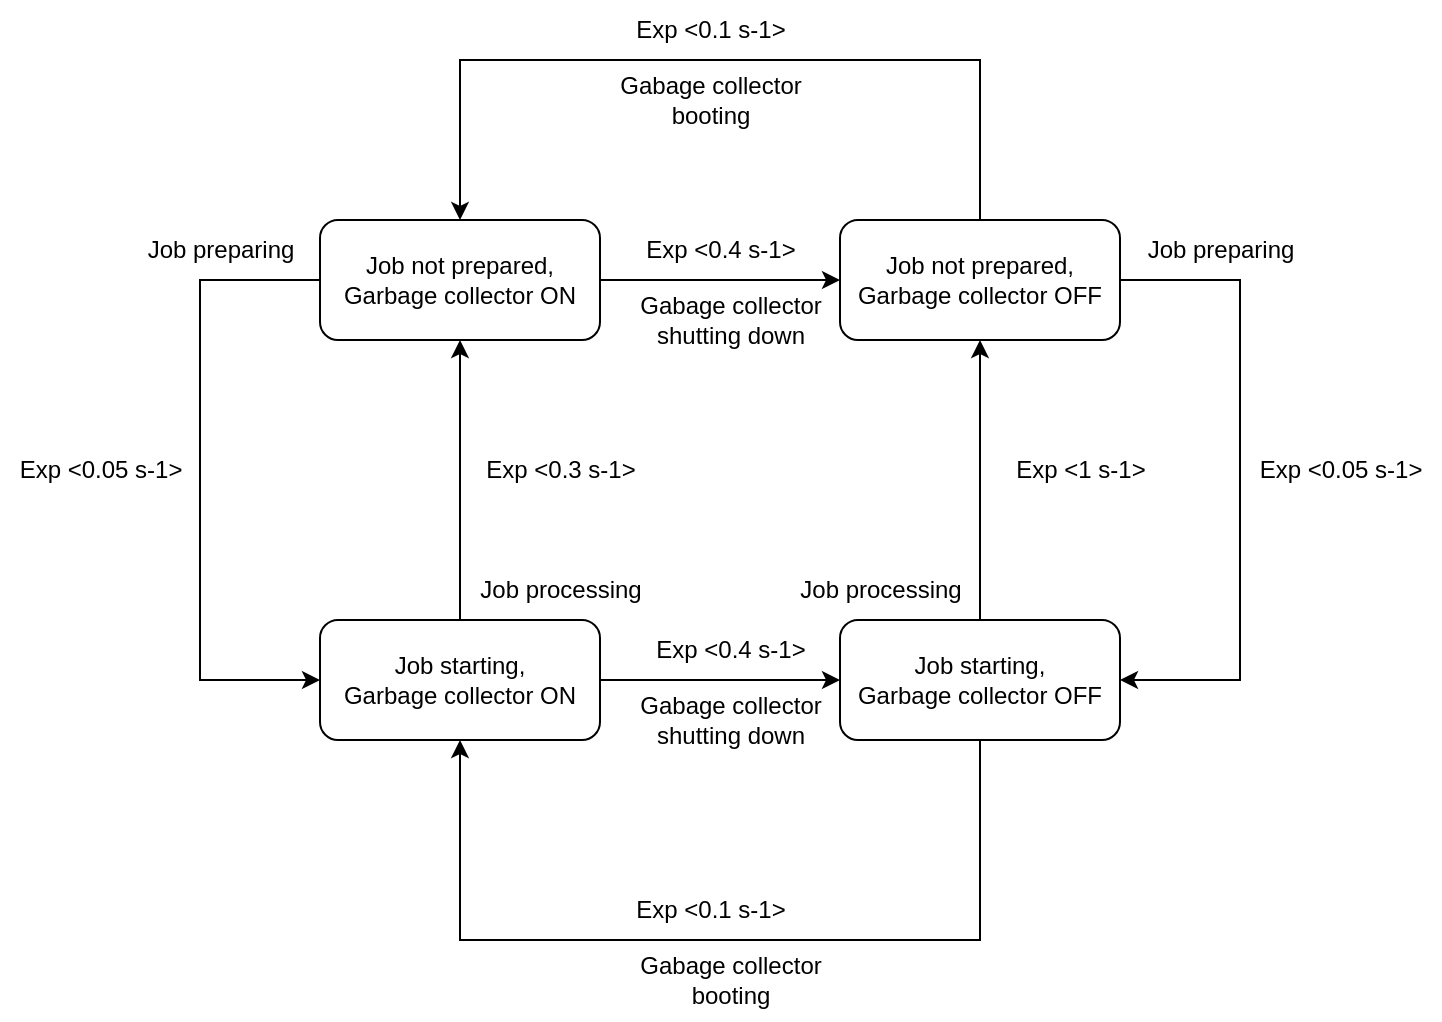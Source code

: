 <mxfile version="20.3.0" type="device"><diagram id="4E6XOyxuxo8X5y9IPj7y" name="Pagina-4"><mxGraphModel dx="2489" dy="865" grid="1" gridSize="10" guides="1" tooltips="1" connect="1" arrows="1" fold="1" page="1" pageScale="1" pageWidth="827" pageHeight="1169" math="0" shadow="0"><root><mxCell id="0"/><mxCell id="1" parent="0"/><mxCell id="58V7W-2LZyLeeuZuZ330-3" value="" style="edgeStyle=orthogonalEdgeStyle;rounded=0;orthogonalLoop=1;jettySize=auto;html=1;" parent="1" source="58V7W-2LZyLeeuZuZ330-1" target="58V7W-2LZyLeeuZuZ330-2" edge="1"><mxGeometry relative="1" as="geometry"/></mxCell><mxCell id="58V7W-2LZyLeeuZuZ330-15" style="edgeStyle=orthogonalEdgeStyle;rounded=0;orthogonalLoop=1;jettySize=auto;html=1;" parent="1" source="58V7W-2LZyLeeuZuZ330-1" target="58V7W-2LZyLeeuZuZ330-6" edge="1"><mxGeometry relative="1" as="geometry"><Array as="points"><mxPoint x="80" y="150"/><mxPoint x="80" y="350"/></Array></mxGeometry></mxCell><mxCell id="58V7W-2LZyLeeuZuZ330-1" value="Job not prepared,&lt;br&gt;Garbage collector ON" style="rounded=1;whiteSpace=wrap;html=1;" parent="1" vertex="1"><mxGeometry x="140" y="120" width="140" height="60" as="geometry"/></mxCell><mxCell id="58V7W-2LZyLeeuZuZ330-4" style="edgeStyle=orthogonalEdgeStyle;rounded=0;orthogonalLoop=1;jettySize=auto;html=1;" parent="1" source="58V7W-2LZyLeeuZuZ330-2" target="58V7W-2LZyLeeuZuZ330-1" edge="1"><mxGeometry relative="1" as="geometry"><Array as="points"><mxPoint x="470" y="40"/><mxPoint x="210" y="40"/></Array></mxGeometry></mxCell><mxCell id="58V7W-2LZyLeeuZuZ330-17" style="edgeStyle=orthogonalEdgeStyle;rounded=0;orthogonalLoop=1;jettySize=auto;html=1;" parent="1" source="58V7W-2LZyLeeuZuZ330-2" target="58V7W-2LZyLeeuZuZ330-8" edge="1"><mxGeometry relative="1" as="geometry"><Array as="points"><mxPoint x="600" y="150"/><mxPoint x="600" y="350"/></Array></mxGeometry></mxCell><mxCell id="58V7W-2LZyLeeuZuZ330-2" value="Job not prepared,&lt;br&gt;Garbage collector OFF" style="whiteSpace=wrap;html=1;rounded=1;" parent="1" vertex="1"><mxGeometry x="400" y="120" width="140" height="60" as="geometry"/></mxCell><mxCell id="58V7W-2LZyLeeuZuZ330-5" value="" style="edgeStyle=orthogonalEdgeStyle;rounded=0;orthogonalLoop=1;jettySize=auto;html=1;" parent="1" source="58V7W-2LZyLeeuZuZ330-6" target="58V7W-2LZyLeeuZuZ330-8" edge="1"><mxGeometry relative="1" as="geometry"/></mxCell><mxCell id="58V7W-2LZyLeeuZuZ330-14" style="edgeStyle=orthogonalEdgeStyle;rounded=0;orthogonalLoop=1;jettySize=auto;html=1;" parent="1" source="58V7W-2LZyLeeuZuZ330-6" target="58V7W-2LZyLeeuZuZ330-1" edge="1"><mxGeometry relative="1" as="geometry"/></mxCell><mxCell id="58V7W-2LZyLeeuZuZ330-6" value="Job starting,&lt;br&gt;Garbage collector ON" style="rounded=1;whiteSpace=wrap;html=1;" parent="1" vertex="1"><mxGeometry x="140" y="320" width="140" height="60" as="geometry"/></mxCell><mxCell id="58V7W-2LZyLeeuZuZ330-7" style="edgeStyle=orthogonalEdgeStyle;rounded=0;orthogonalLoop=1;jettySize=auto;html=1;" parent="1" source="58V7W-2LZyLeeuZuZ330-8" target="58V7W-2LZyLeeuZuZ330-6" edge="1"><mxGeometry relative="1" as="geometry"><Array as="points"><mxPoint x="470" y="480"/><mxPoint x="210" y="480"/></Array></mxGeometry></mxCell><mxCell id="58V7W-2LZyLeeuZuZ330-16" style="edgeStyle=orthogonalEdgeStyle;rounded=0;orthogonalLoop=1;jettySize=auto;html=1;" parent="1" source="58V7W-2LZyLeeuZuZ330-8" target="58V7W-2LZyLeeuZuZ330-2" edge="1"><mxGeometry relative="1" as="geometry"/></mxCell><mxCell id="58V7W-2LZyLeeuZuZ330-8" value="Job starting,&lt;br&gt;Garbage collector OFF" style="whiteSpace=wrap;html=1;rounded=1;" parent="1" vertex="1"><mxGeometry x="400" y="320" width="140" height="60" as="geometry"/></mxCell><mxCell id="58V7W-2LZyLeeuZuZ330-10" value="Job preparing" style="text;html=1;align=center;verticalAlign=middle;resizable=0;points=[];autosize=1;strokeColor=none;fillColor=none;" parent="1" vertex="1"><mxGeometry x="540" y="120" width="100" height="30" as="geometry"/></mxCell><mxCell id="58V7W-2LZyLeeuZuZ330-11" value="Job preparing" style="text;html=1;align=center;verticalAlign=middle;resizable=0;points=[];autosize=1;strokeColor=none;fillColor=none;" parent="1" vertex="1"><mxGeometry x="40" y="120" width="100" height="30" as="geometry"/></mxCell><mxCell id="58V7W-2LZyLeeuZuZ330-12" value="Job processing" style="text;html=1;align=center;verticalAlign=middle;resizable=0;points=[];autosize=1;strokeColor=none;fillColor=none;" parent="1" vertex="1"><mxGeometry x="210" y="290" width="100" height="30" as="geometry"/></mxCell><mxCell id="58V7W-2LZyLeeuZuZ330-13" value="Job processing" style="text;html=1;align=center;verticalAlign=middle;resizable=0;points=[];autosize=1;strokeColor=none;fillColor=none;" parent="1" vertex="1"><mxGeometry x="370" y="290" width="100" height="30" as="geometry"/></mxCell><mxCell id="58V7W-2LZyLeeuZuZ330-19" value="Gabage collector&lt;br&gt;shutting down" style="text;html=1;align=center;verticalAlign=middle;resizable=0;points=[];autosize=1;strokeColor=none;fillColor=none;" parent="1" vertex="1"><mxGeometry x="290" y="150" width="110" height="40" as="geometry"/></mxCell><mxCell id="58V7W-2LZyLeeuZuZ330-20" value="Gabage collector&lt;br&gt;shutting down" style="text;html=1;align=center;verticalAlign=middle;resizable=0;points=[];autosize=1;strokeColor=none;fillColor=none;" parent="1" vertex="1"><mxGeometry x="290" y="350" width="110" height="40" as="geometry"/></mxCell><mxCell id="58V7W-2LZyLeeuZuZ330-21" value="Gabage collector&lt;br&gt;booting" style="text;html=1;align=center;verticalAlign=middle;resizable=0;points=[];autosize=1;strokeColor=none;fillColor=none;" parent="1" vertex="1"><mxGeometry x="290" y="480" width="110" height="40" as="geometry"/></mxCell><mxCell id="58V7W-2LZyLeeuZuZ330-22" value="Gabage collector&lt;br&gt;booting" style="text;html=1;align=center;verticalAlign=middle;resizable=0;points=[];autosize=1;strokeColor=none;fillColor=none;" parent="1" vertex="1"><mxGeometry x="280" y="40" width="110" height="40" as="geometry"/></mxCell><mxCell id="aQA0p1bXEwl2pVV6me9J-1" value="Exp &amp;lt;0.05 s-1&amp;gt;" style="text;html=1;align=center;verticalAlign=middle;resizable=0;points=[];autosize=1;strokeColor=none;fillColor=none;" parent="1" vertex="1"><mxGeometry x="-20" y="230" width="100" height="30" as="geometry"/></mxCell><mxCell id="aQA0p1bXEwl2pVV6me9J-2" value="Exp &amp;lt;0.05 s-1&amp;gt;" style="text;html=1;align=center;verticalAlign=middle;resizable=0;points=[];autosize=1;strokeColor=none;fillColor=none;" parent="1" vertex="1"><mxGeometry x="600" y="230" width="100" height="30" as="geometry"/></mxCell><mxCell id="aQA0p1bXEwl2pVV6me9J-3" value="Exp &amp;lt;0.3 s-1&amp;gt;" style="text;html=1;align=center;verticalAlign=middle;resizable=0;points=[];autosize=1;strokeColor=none;fillColor=none;" parent="1" vertex="1"><mxGeometry x="210" y="230" width="100" height="30" as="geometry"/></mxCell><mxCell id="aQA0p1bXEwl2pVV6me9J-4" value="Exp &amp;lt;1 s-1&amp;gt;" style="text;html=1;align=center;verticalAlign=middle;resizable=0;points=[];autosize=1;strokeColor=none;fillColor=none;" parent="1" vertex="1"><mxGeometry x="475" y="230" width="90" height="30" as="geometry"/></mxCell><mxCell id="aQA0p1bXEwl2pVV6me9J-5" value="Exp &amp;lt;0.1 s-1&amp;gt;" style="text;html=1;align=center;verticalAlign=middle;resizable=0;points=[];autosize=1;strokeColor=none;fillColor=none;" parent="1" vertex="1"><mxGeometry x="285" y="10" width="100" height="30" as="geometry"/></mxCell><mxCell id="aQA0p1bXEwl2pVV6me9J-6" value="Exp &amp;lt;0.1 s-1&amp;gt;" style="text;html=1;align=center;verticalAlign=middle;resizable=0;points=[];autosize=1;strokeColor=none;fillColor=none;" parent="1" vertex="1"><mxGeometry x="285" y="450" width="100" height="30" as="geometry"/></mxCell><mxCell id="aQA0p1bXEwl2pVV6me9J-7" value="Exp &amp;lt;0.4 s-1&amp;gt;" style="text;html=1;align=center;verticalAlign=middle;resizable=0;points=[];autosize=1;strokeColor=none;fillColor=none;" parent="1" vertex="1"><mxGeometry x="290" y="120" width="100" height="30" as="geometry"/></mxCell><mxCell id="aQA0p1bXEwl2pVV6me9J-8" value="Exp &amp;lt;0.4 s-1&amp;gt;" style="text;html=1;align=center;verticalAlign=middle;resizable=0;points=[];autosize=1;strokeColor=none;fillColor=none;" parent="1" vertex="1"><mxGeometry x="295" y="320" width="100" height="30" as="geometry"/></mxCell></root></mxGraphModel></diagram></mxfile>
